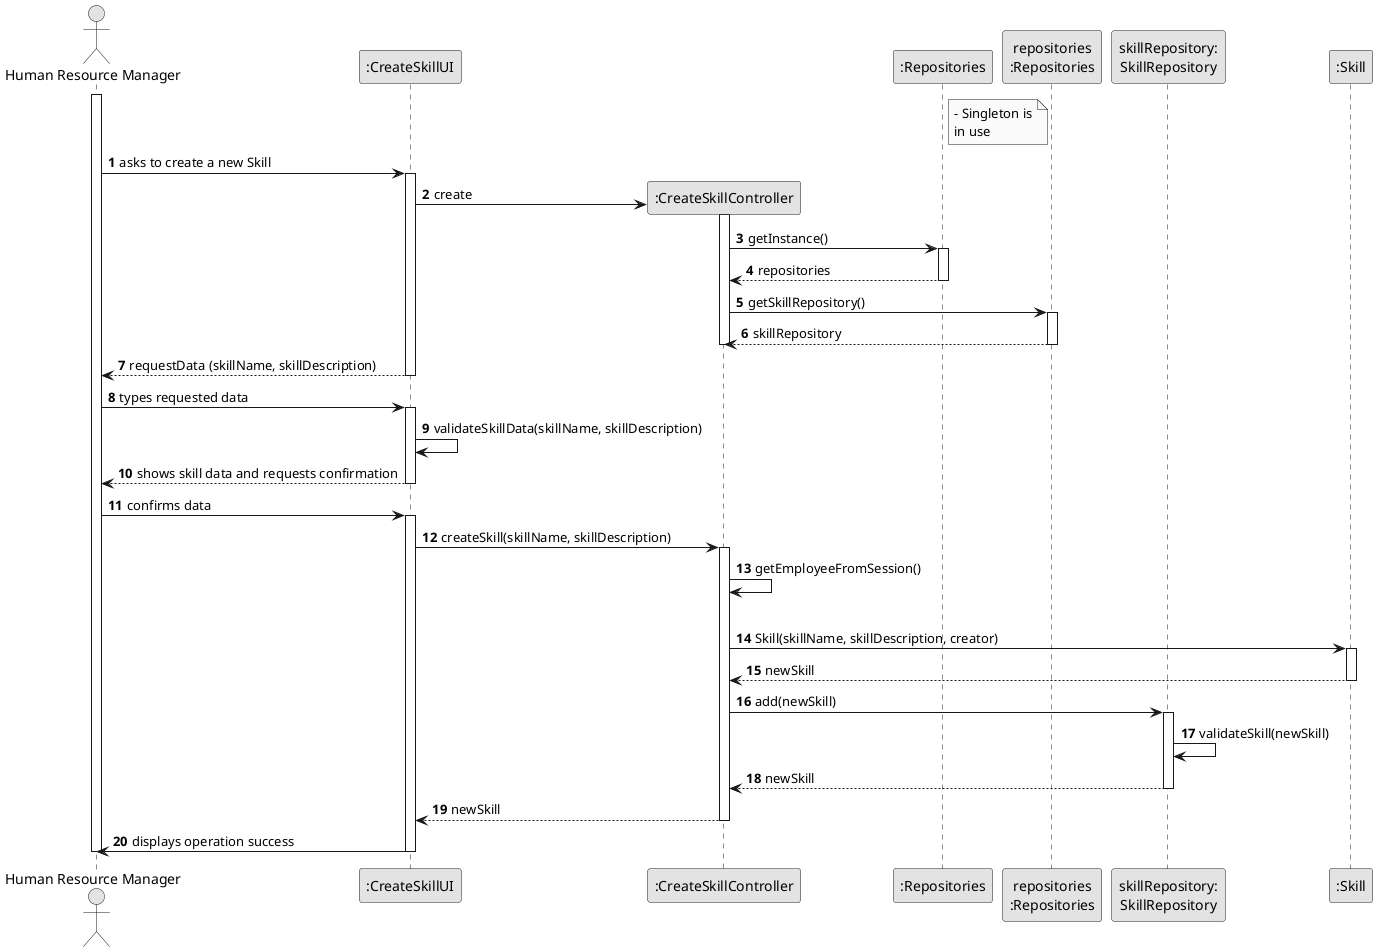 @startuml
skinparam monochrome true
skinparam packageStyle rectangle
skinparam shadowing false

autonumber

'hide footbox

actor "Human Resource Manager" as HRM
participant ":CreateSkillUI" as UI
participant ":CreateSkillController" as CTRL
participant ":Repositories" as REPO_SINGLETON



participant "repositories\n:Repositories" as GEN_REPO_INSTANCE


participant "skillRepository:\nSkillRepository" as SKILL_REPO_INSTANCE
participant ":Skill" as SKILL
'participant ":HRManager" as MNGR


note right of REPO_SINGLETON
    - Singleton is
    in use
end note



activate HRM

        HRM -> UI : asks to create a new Skill

        activate UI
            'create CTRL
            UI -> CTRL** : create

            activate CTRL

                CTRL -> REPO_SINGLETON : getInstance()

                activate REPO_SINGLETON

                    REPO_SINGLETON --> CTRL : repositories

                deactivate REPO_SINGLETON

                CTRL -> GEN_REPO_INSTANCE : getSkillRepository()

                activate GEN_REPO_INSTANCE

                    GEN_REPO_INSTANCE --> CTRL : skillRepository

                deactivate GEN_REPO_INSTANCE

            deactivate CTRL


            'requests the HRM to input data
            UI --> HRM : requestData (skillName, skillDescription)
        deactivate UI

        HRM -> UI : types requested data

        activate UI

            UI -> UI : validateSkillData(skillName, skillDescription)



            deactivate CTRL

            UI --> HRM : shows skill data and requests confirmation

        deactivate UI

            HRM -> UI : confirms data

        activate UI

            UI -> CTRL : createSkill(skillName, skillDescription)

            activate CTRL

                CTRL -> CTRL : getEmployeeFromSession()


                |||

                CTRL -> SKILL : Skill(skillName, skillDescription, creator)

                activate SKILL

                SKILL --> CTRL : newSkill

                deactivate SKILL

                CTRL -> SKILL_REPO_INSTANCE : add(newSkill)

                activate SKILL_REPO_INSTANCE

                    SKILL_REPO_INSTANCE -> SKILL_REPO_INSTANCE : validateSkill(newSkill)


                    SKILL_REPO_INSTANCE --> CTRL : newSkill

                deactivate SKILL_REPO_INSTANCE

            CTRL --> UI : newSkill


        deactivate CTRL

        UI -> HRM : displays operation success

    deactivate UI

deactivate HRM

@enduml